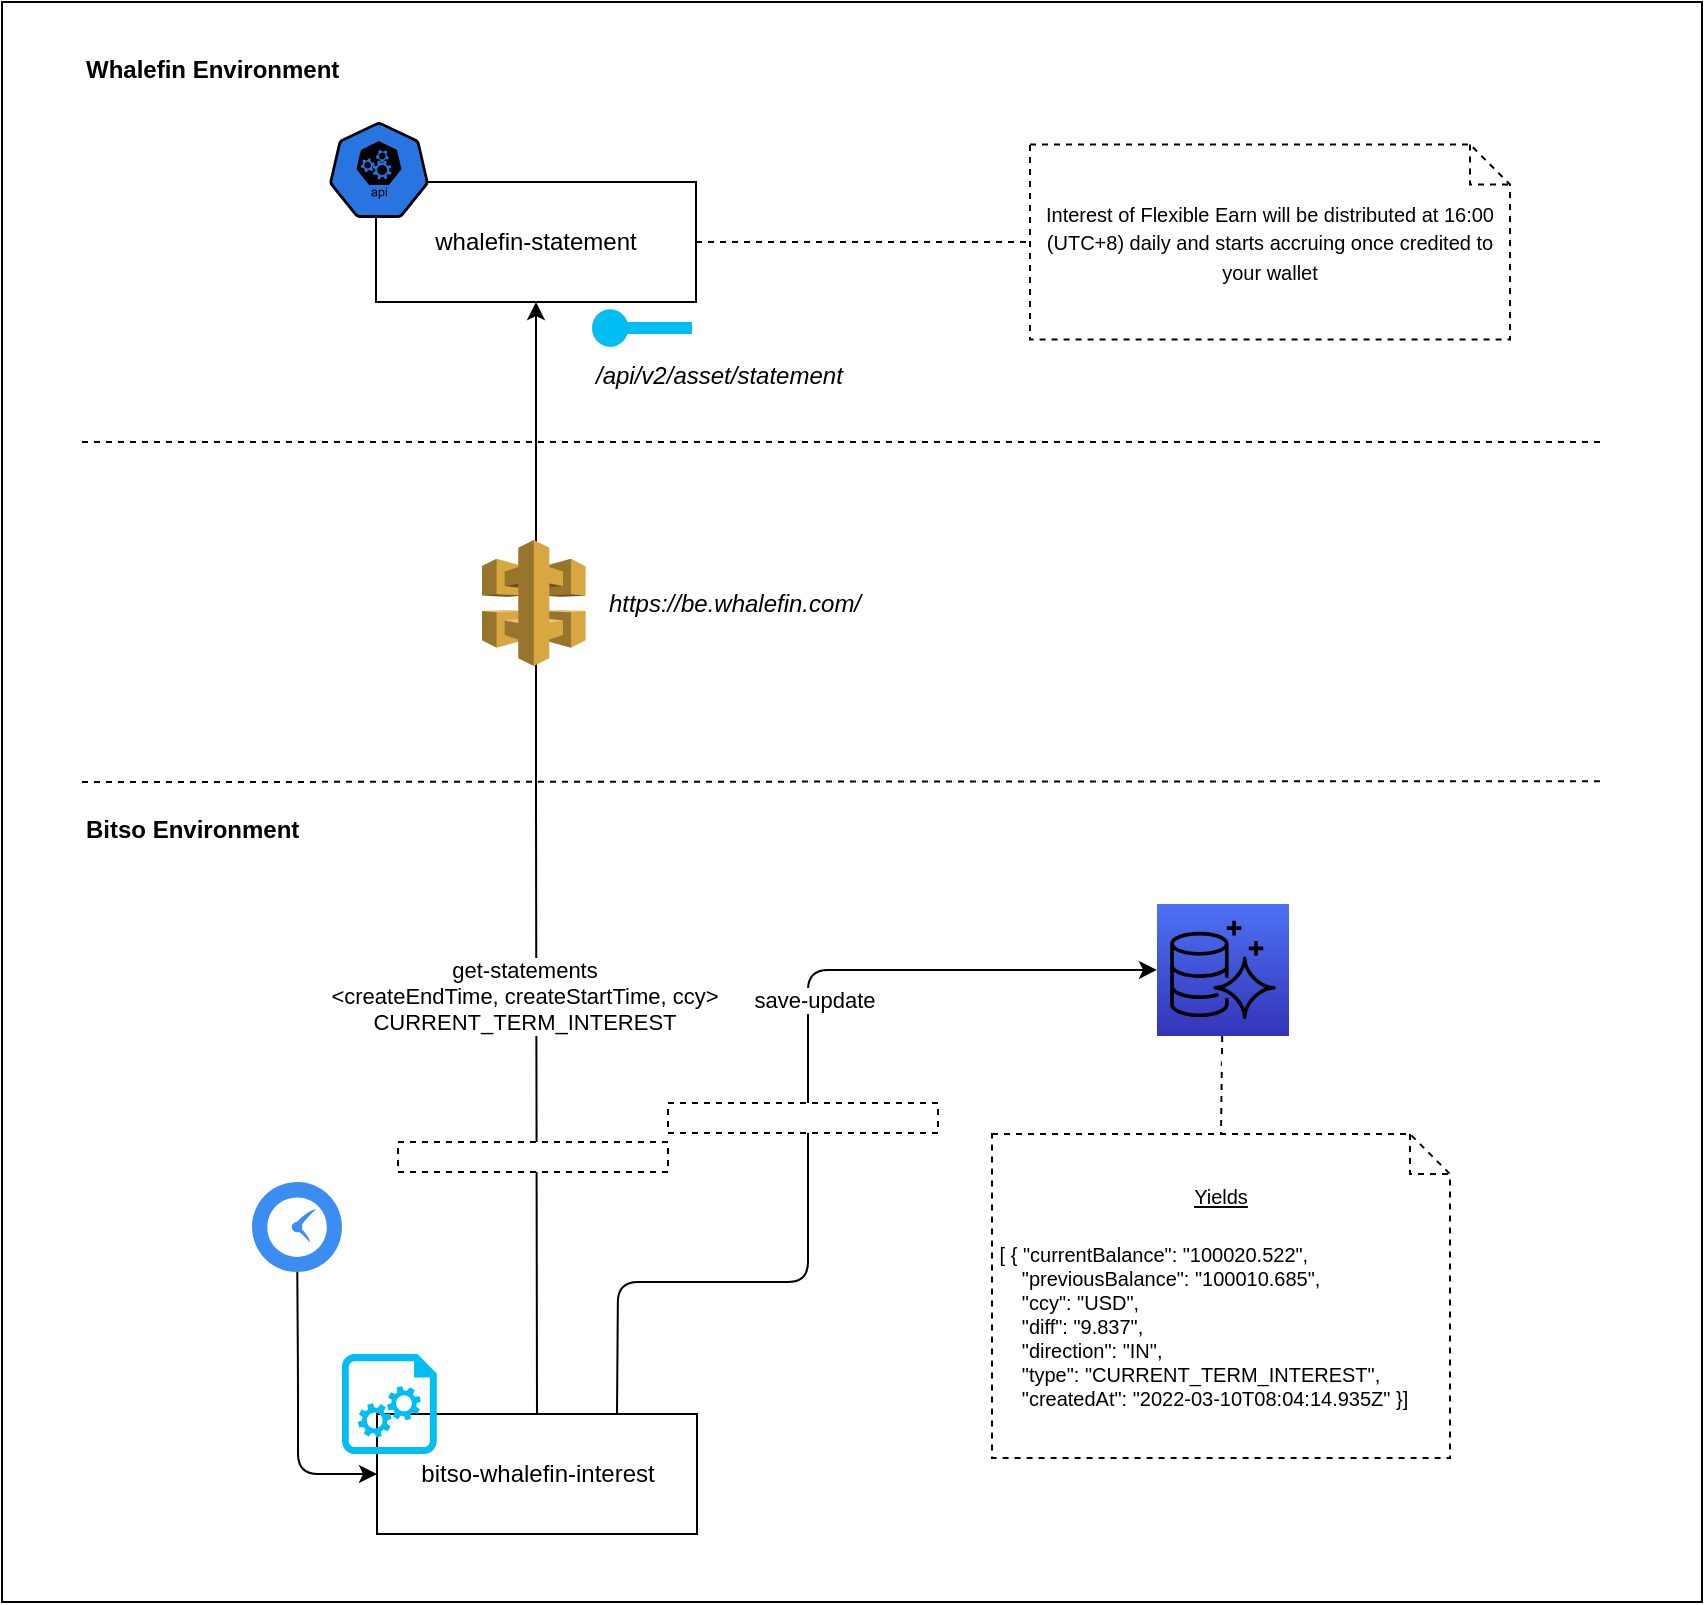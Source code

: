 <mxfile>
    <diagram id="ZtDvYDG_mMcLs1CSS195" name="Page-1">
        <mxGraphModel dx="1132" dy="894" grid="1" gridSize="10" guides="1" tooltips="1" connect="1" arrows="1" fold="1" page="1" pageScale="1" pageWidth="850" pageHeight="1100" math="0" shadow="0">
            <root>
                <mxCell id="0"/>
                <mxCell id="1" parent="0"/>
                <mxCell id="59" value="" style="rounded=0;whiteSpace=wrap;html=1;" parent="1" vertex="1">
                    <mxGeometry width="850" height="800" as="geometry"/>
                </mxCell>
                <mxCell id="35" style="edgeStyle=none;html=1;entryX=0.5;entryY=0;entryDx=0;entryDy=0;entryPerimeter=0;dashed=1;fontColor=#FFFFFF;startArrow=none;startFill=0;endArrow=none;endFill=0;strokeColor=#000000;" parent="1" source="36" target="45" edge="1">
                    <mxGeometry relative="1" as="geometry"/>
                </mxCell>
                <mxCell id="36" value="&lt;font color=&quot;#ffffff&quot;&gt;whalefin-interest&lt;/font&gt;" style="sketch=0;points=[[0,0,0],[0.25,0,0],[0.5,0,0],[0.75,0,0],[1,0,0],[0,1,0],[0.25,1,0],[0.5,1,0],[0.75,1,0],[1,1,0],[0,0.25,0],[0,0.5,0],[0,0.75,0],[1,0.25,0],[1,0.5,0],[1,0.75,0]];outlineConnect=0;fontColor=#232F3E;gradientColor=#4D72F3;gradientDirection=north;fillColor=#3334B9;strokeColor=#000000;dashed=0;verticalLabelPosition=bottom;verticalAlign=top;align=center;html=1;fontSize=12;fontStyle=0;aspect=fixed;shape=mxgraph.aws4.resourceIcon;resIcon=mxgraph.aws4.aurora;" parent="1" vertex="1">
                    <mxGeometry x="577.5" y="450.98" width="66" height="66" as="geometry"/>
                </mxCell>
                <mxCell id="37" style="edgeStyle=none;html=1;entryX=0;entryY=0.5;entryDx=0;entryDy=0;entryPerimeter=0;fontColor=#FFFFFF;endArrow=classic;endFill=1;strokeColor=#000000;exitX=0.75;exitY=0;exitDx=0;exitDy=0;" parent="1" source="33" target="36" edge="1">
                    <mxGeometry relative="1" as="geometry">
                        <Array as="points">
                            <mxPoint x="308" y="640"/>
                            <mxPoint x="335" y="640"/>
                            <mxPoint x="403" y="640"/>
                            <mxPoint x="403" y="484"/>
                        </Array>
                    </mxGeometry>
                </mxCell>
                <mxCell id="38" value="save-update" style="edgeLabel;html=1;align=center;verticalAlign=middle;resizable=0;points=[];fontColor=#000000;" parent="37" vertex="1" connectable="0">
                    <mxGeometry x="-0.669" y="-1" relative="1" as="geometry">
                        <mxPoint x="82" y="-142" as="offset"/>
                    </mxGeometry>
                </mxCell>
                <mxCell id="39" value="" style="group" parent="1" vertex="1" connectable="0">
                    <mxGeometry x="169.5" y="60" width="177.5" height="90" as="geometry"/>
                </mxCell>
                <mxCell id="40" value="" style="group" parent="39" vertex="1" connectable="0">
                    <mxGeometry x="-6" width="183.5" height="90" as="geometry"/>
                </mxCell>
                <mxCell id="41" value="whalefin-statement" style="rounded=0;whiteSpace=wrap;html=1;" parent="40" vertex="1">
                    <mxGeometry x="23.5" y="30" width="160" height="60" as="geometry"/>
                </mxCell>
                <mxCell id="42" value="" style="sketch=0;html=1;dashed=0;whitespace=wrap;fillColor=#2875E2;strokeColor=#000000;points=[[0.005,0.63,0],[0.1,0.2,0],[0.9,0.2,0],[0.5,0,0],[0.995,0.63,0],[0.72,0.99,0],[0.5,1,0],[0.28,0.99,0]];shape=mxgraph.kubernetes.icon;prIcon=api;shadow=0;fontSize=12;" parent="40" vertex="1">
                    <mxGeometry width="50" height="48" as="geometry"/>
                </mxCell>
                <mxCell id="43" style="edgeStyle=none;html=1;entryX=0.5;entryY=1;entryDx=0;entryDy=0;fontColor=#FFFFFF;endArrow=classic;endFill=1;strokeColor=#000000;exitX=0.5;exitY=0;exitDx=0;exitDy=0;" parent="1" source="33" target="41" edge="1">
                    <mxGeometry relative="1" as="geometry">
                        <Array as="points">
                            <mxPoint x="267" y="400"/>
                        </Array>
                    </mxGeometry>
                </mxCell>
                <mxCell id="44" value="get-statements&lt;br&gt;&amp;lt;createEndTime, createStartTime, ccy&amp;gt;&lt;br&gt;CURRENT_TERM_INTEREST" style="edgeLabel;html=1;align=center;verticalAlign=middle;resizable=0;points=[];fontColor=#000000;" parent="43" vertex="1" connectable="0">
                    <mxGeometry x="0.422" y="-1" relative="1" as="geometry">
                        <mxPoint x="-7" y="186" as="offset"/>
                    </mxGeometry>
                </mxCell>
                <mxCell id="45" value="&lt;font color=&quot;#000000&quot; style=&quot;background-color: rgb(255 , 255 , 255)&quot;&gt;&lt;u style=&quot;font-size: 10px&quot;&gt;Yields&lt;br&gt;&lt;/u&gt;&lt;br&gt;&lt;/font&gt;&lt;div style=&quot;text-align: left&quot;&gt;&lt;font color=&quot;#000000&quot; style=&quot;background-color: rgb(255 , 255 , 255)&quot;&gt;&lt;span style=&quot;font-size: 10px&quot;&gt;&amp;nbsp;[&amp;nbsp;&lt;/span&gt;&lt;span style=&quot;font-size: 10px&quot;&gt;{ &quot;currentBalance&quot;: &quot;100020.522&quot;,&lt;/span&gt;&lt;/font&gt;&lt;/div&gt;&lt;font color=&quot;#000000&quot; style=&quot;background-color: rgb(255 , 255 , 255)&quot;&gt;&lt;span style=&quot;font-size: 10px&quot;&gt;&lt;div style=&quot;text-align: left&quot;&gt;&amp;nbsp; &amp;nbsp; &amp;nbsp;&quot;previousBalance&quot;: &quot;100010.685&quot;,&lt;/div&gt;&lt;/span&gt;&lt;span style=&quot;font-size: 10px&quot;&gt;&lt;div style=&quot;text-align: left&quot;&gt;&amp;nbsp; &amp;nbsp; &amp;nbsp;&quot;ccy&quot;: &quot;USD&quot;,&lt;/div&gt;&lt;div style=&quot;text-align: left&quot;&gt;&amp;nbsp; &amp;nbsp; &amp;nbsp;&quot;diff&quot;: &quot;9.837&quot;, &lt;br&gt;&amp;nbsp; &amp;nbsp; &amp;nbsp;&quot;direction&quot;: &quot;IN&quot;,&amp;nbsp; &amp;nbsp; &amp;nbsp; &amp;nbsp; &lt;br&gt;&amp;nbsp; &amp;nbsp; &amp;nbsp;&quot;type&quot;: &quot;CURRENT_TERM_INTEREST&quot;,&amp;nbsp; &amp;nbsp; &amp;nbsp; &amp;nbsp; &amp;nbsp; &amp;nbsp; &amp;nbsp; &amp;nbsp; &amp;nbsp;&quot;createdAt&quot;: &quot;2022-03-10T08:04:14.935Z&quot; }]&lt;/div&gt;&lt;/span&gt;&lt;/font&gt;" style="shape=note;size=20;whiteSpace=wrap;html=1;labelBackgroundColor=#FFFFFF;fontColor=#FFFFFF;dashed=1;strokeColor=#000000;fillColor=#FFFFFF;" parent="1" vertex="1">
                    <mxGeometry x="495" y="566" width="229" height="162" as="geometry"/>
                </mxCell>
                <mxCell id="47" value="&lt;font style=&quot;font-size: 10px&quot; color=&quot;#000000&quot;&gt;Interest of Flexible Earn will be distributed at 16:00 (UTC+8) daily and starts accruing once credited to your wallet&lt;/font&gt;" style="shape=note;size=20;whiteSpace=wrap;html=1;labelBackgroundColor=#FFFFFF;fontColor=#FFFFFF;dashed=1;" parent="1" vertex="1">
                    <mxGeometry x="514" y="71.25" width="240" height="97.5" as="geometry"/>
                </mxCell>
                <mxCell id="48" style="edgeStyle=none;html=1;entryX=0;entryY=0.5;entryDx=0;entryDy=0;entryPerimeter=0;fontSize=10;fontColor=#FFFFFF;startArrow=none;startFill=0;endArrow=none;endFill=0;strokeColor=#000000;dashed=1;" parent="1" source="41" target="47" edge="1">
                    <mxGeometry relative="1" as="geometry"/>
                </mxCell>
                <mxCell id="49" value="" style="rounded=0;whiteSpace=wrap;html=1;dashed=1;fontColor=#FFFFFF;align=left;" parent="1" vertex="1">
                    <mxGeometry x="198" y="570" width="135" height="15" as="geometry"/>
                </mxCell>
                <mxCell id="50" value="" style="rounded=0;whiteSpace=wrap;html=1;dashed=1;fontColor=#FFFFFF;align=left;" parent="1" vertex="1">
                    <mxGeometry x="333" y="550.48" width="135" height="15" as="geometry"/>
                </mxCell>
                <mxCell id="55" value="&lt;i&gt;/api/v2/asset/statement&lt;/i&gt;" style="verticalLabelPosition=bottom;html=1;verticalAlign=top;align=left;strokeColor=none;fillColor=#00BEF2;shape=mxgraph.azure.service_endpoint;" parent="1" vertex="1">
                    <mxGeometry x="295" y="153" width="50" height="20" as="geometry"/>
                </mxCell>
                <mxCell id="56" value="&lt;blockquote style=&quot;margin: 0 0 0 40px ; border: none ; padding: 0px&quot;&gt;&lt;br&gt;&lt;/blockquote&gt;" style="outlineConnect=0;dashed=0;verticalLabelPosition=bottom;verticalAlign=top;align=left;html=1;shape=mxgraph.aws3.api_gateway;fillColor=#D9A741;gradientColor=none;" parent="1" vertex="1">
                    <mxGeometry x="240" y="269" width="51.82" height="63" as="geometry"/>
                </mxCell>
                <mxCell id="57" value="&lt;i&gt;https://be.whalefin.com/&lt;/i&gt;" style="text;html=1;strokeColor=none;fillColor=none;align=center;verticalAlign=middle;whiteSpace=wrap;rounded=0;" parent="1" vertex="1">
                    <mxGeometry x="296" y="285.5" width="141" height="30" as="geometry"/>
                </mxCell>
                <mxCell id="58" value="" style="group" parent="1" vertex="1" connectable="0">
                    <mxGeometry x="125" y="590" width="222.5" height="176" as="geometry"/>
                </mxCell>
                <mxCell id="31" value="" style="sketch=0;html=1;aspect=fixed;strokeColor=none;shadow=0;align=center;verticalAlign=top;fillColor=#3B8DF1;shape=mxgraph.gcp2.clock" parent="58" vertex="1">
                    <mxGeometry width="45" height="45" as="geometry"/>
                </mxCell>
                <mxCell id="32" value="" style="group" parent="58" vertex="1" connectable="0">
                    <mxGeometry x="45" y="86" width="177.5" height="90" as="geometry"/>
                </mxCell>
                <mxCell id="33" value="bitso-whalefin-interest" style="rounded=0;whiteSpace=wrap;html=1;" parent="32" vertex="1">
                    <mxGeometry x="17.5" y="30" width="160" height="60" as="geometry"/>
                </mxCell>
                <mxCell id="34" value="" style="verticalLabelPosition=bottom;html=1;verticalAlign=top;align=center;strokeColor=none;fillColor=#00BEF2;shape=mxgraph.azure.startup_task;pointerEvents=1;labelBackgroundColor=#FFFFFF;fontColor=#FFFFFF;gradientColor=none;shadow=0;" parent="32" vertex="1">
                    <mxGeometry width="47.5" height="50" as="geometry"/>
                </mxCell>
                <mxCell id="30" style="edgeStyle=none;html=1;entryX=0;entryY=0.5;entryDx=0;entryDy=0;fontColor=#FFFFFF;endArrow=classic;endFill=1;strokeColor=#000000;" parent="58" source="31" target="33" edge="1">
                    <mxGeometry relative="1" as="geometry">
                        <Array as="points">
                            <mxPoint x="23" y="98"/>
                            <mxPoint x="23" y="146"/>
                        </Array>
                    </mxGeometry>
                </mxCell>
                <mxCell id="62" value="&lt;span style=&quot;font-family: &amp;#34;helvetica&amp;#34; ; font-size: 12px ; font-style: normal ; letter-spacing: normal ; text-align: center ; text-indent: 0px ; text-transform: none ; word-spacing: 0px ; display: inline ; float: none ; background-color: rgb(255 , 255 , 255)&quot;&gt;&lt;b&gt;Whalefin Environment&lt;/b&gt;&lt;/span&gt;" style="text;whiteSpace=wrap;html=1;" parent="1" vertex="1">
                    <mxGeometry x="39.997" y="20.001" width="137" height="28" as="geometry"/>
                </mxCell>
                <mxCell id="63" value="&lt;span style=&quot;font-family: &amp;#34;helvetica&amp;#34; ; font-size: 12px ; font-style: normal ; letter-spacing: normal ; text-align: center ; text-indent: 0px ; text-transform: none ; word-spacing: 0px ; display: inline ; float: none ; background-color: rgb(255 , 255 , 255)&quot;&gt;&lt;b&gt;Bitso Environment&lt;/b&gt;&lt;/span&gt;" style="text;whiteSpace=wrap;html=1;" parent="1" vertex="1">
                    <mxGeometry x="39.997" y="400.001" width="137" height="28" as="geometry"/>
                </mxCell>
                <mxCell id="64" value="" style="endArrow=none;dashed=1;html=1;exitX=0.057;exitY=0.337;exitDx=0;exitDy=0;exitPerimeter=0;entryX=0.941;entryY=0.487;entryDx=0;entryDy=0;entryPerimeter=0;" parent="1" target="59" edge="1">
                    <mxGeometry width="50" height="50" relative="1" as="geometry">
                        <mxPoint x="40" y="390.0" as="sourcePoint"/>
                        <mxPoint x="670" y="390.0" as="targetPoint"/>
                    </mxGeometry>
                </mxCell>
                <mxCell id="65" value="" style="endArrow=none;dashed=1;html=1;exitX=0.057;exitY=0.337;exitDx=0;exitDy=0;exitPerimeter=0;entryX=0.941;entryY=0.275;entryDx=0;entryDy=0;entryPerimeter=0;" parent="1" target="59" edge="1">
                    <mxGeometry width="50" height="50" relative="1" as="geometry">
                        <mxPoint x="40" y="220" as="sourcePoint"/>
                        <mxPoint x="670" y="220" as="targetPoint"/>
                    </mxGeometry>
                </mxCell>
            </root>
        </mxGraphModel>
    </diagram>
</mxfile>